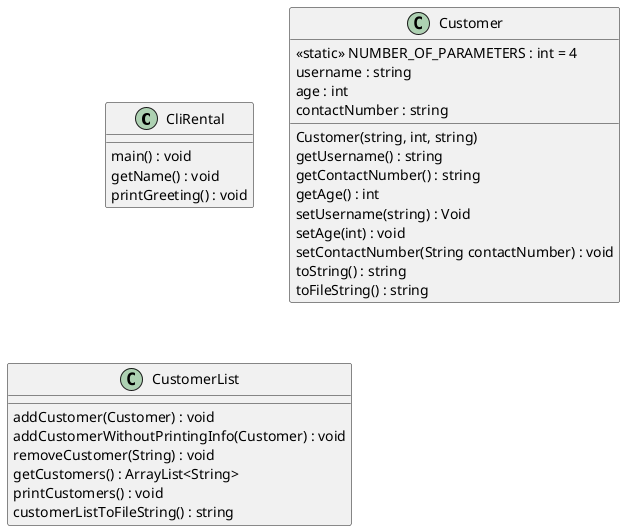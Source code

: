 @startuml
'https://plantuml.com/class-diagram



class CliRental{
    main() : void
    getName() : void
    printGreeting() : void
}

class Customer{
    <<static>> NUMBER_OF_PARAMETERS : int = 4
    username : string
    age : int
    contactNumber : string

    Customer(string, int, string)
    getUsername() : string
    getContactNumber() : string
    getAge() : int
    setUsername(string) : Void
    setAge(int) : void
    setContactNumber(String contactNumber) : void
    toString() : string
    toFileString() : string
}

class CustomerList{
        addCustomer(Customer) : void
        addCustomerWithoutPrintingInfo(Customer) : void
        removeCustomer(String) : void
        getCustomers() : ArrayList<String>
        printCustomers() : void
        customerListToFileString() : string
}

@enduml